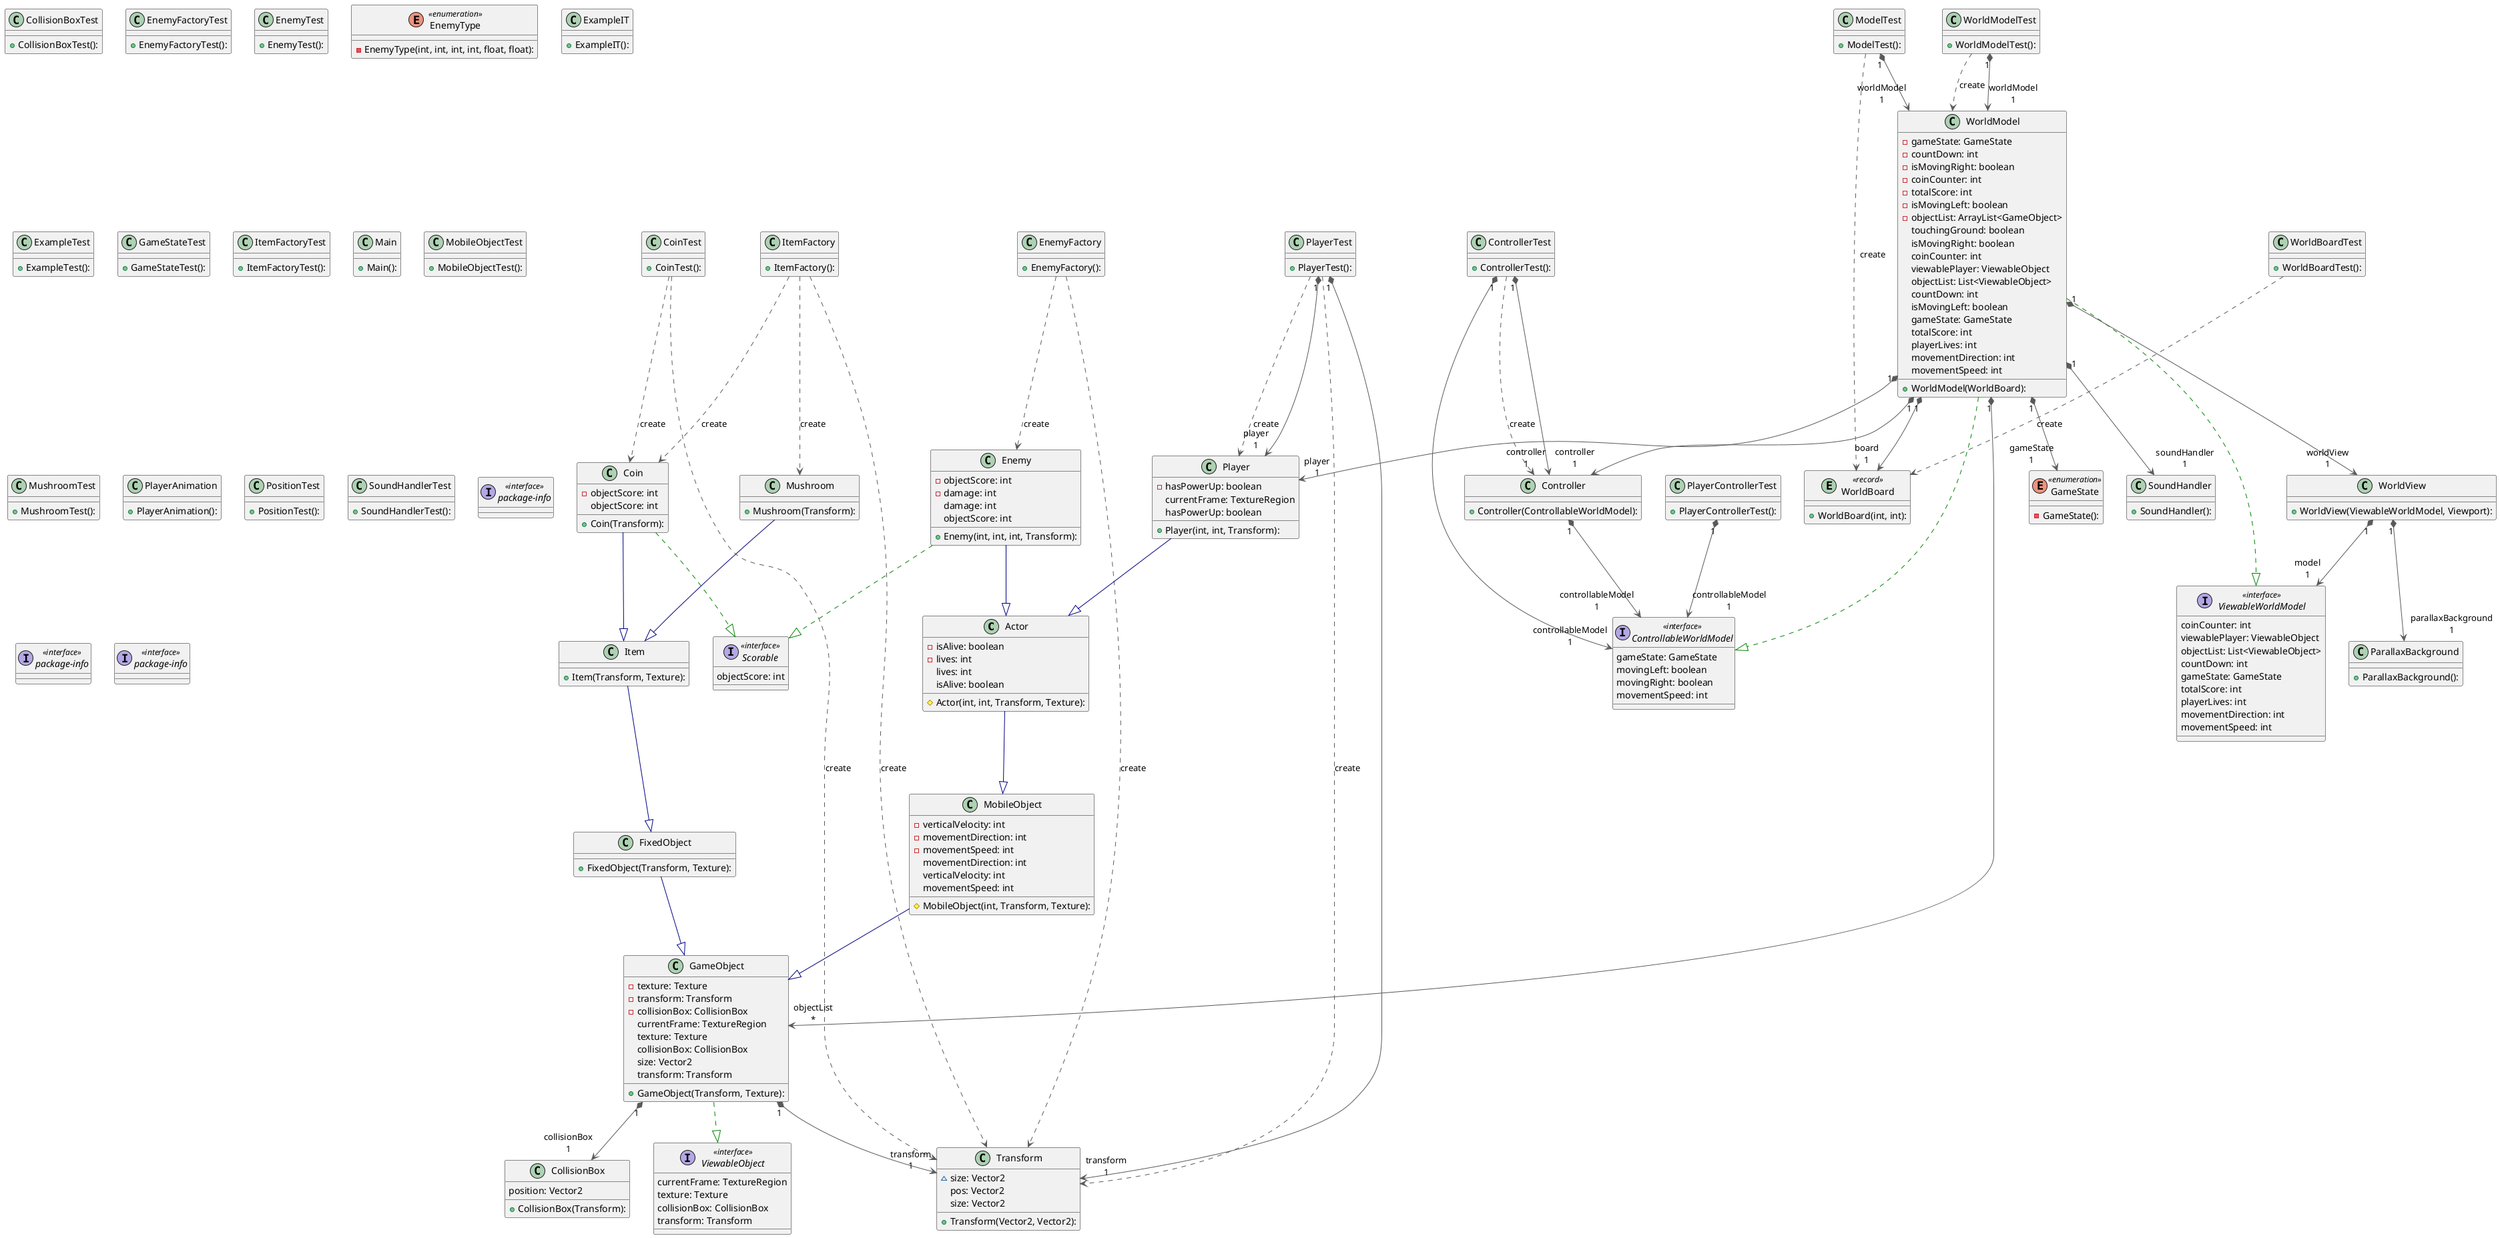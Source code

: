 @startuml

class Actor {
  # Actor(int, int, Transform, Texture): 
  - isAlive: boolean
  - lives: int
   lives: int
   isAlive: boolean
}
class Coin {
  + Coin(Transform): 
  - objectScore: int
   objectScore: int
}
class CoinTest {
  + CoinTest(): 
}
class CollisionBox {
  + CollisionBox(Transform): 
   position: Vector2
}
class CollisionBoxTest {
  + CollisionBoxTest(): 
}
interface ControllableWorldModel << interface >> {
   gameState: GameState
   movingLeft: boolean
   movingRight: boolean
   movementSpeed: int
}
class Controller {
  + Controller(ControllableWorldModel): 
}
class ControllerTest {
  + ControllerTest(): 
}
class Enemy {
  + Enemy(int, int, int, Transform): 
  - objectScore: int
  - damage: int
   damage: int
   objectScore: int
}
class EnemyFactory {
  + EnemyFactory(): 
}
class EnemyFactoryTest {
  + EnemyFactoryTest(): 
}
class EnemyTest {
  + EnemyTest(): 
}
enum EnemyType << enumeration >> {
  - EnemyType(int, int, int, int, float, float): 
}
class ExampleIT {
  + ExampleIT(): 
}
class ExampleTest {
  + ExampleTest(): 
}
class FixedObject {
  + FixedObject(Transform, Texture): 
}
class GameObject {
  + GameObject(Transform, Texture): 
  - texture: Texture
  - transform: Transform
  - collisionBox: CollisionBox
   currentFrame: TextureRegion
   texture: Texture
   collisionBox: CollisionBox
   size: Vector2
   transform: Transform
}
enum GameState << enumeration >> {
  - GameState(): 
}
class GameStateTest {
  + GameStateTest(): 
}
class Item {
  + Item(Transform, Texture): 
}
class ItemFactory {
  + ItemFactory(): 
}
class ItemFactoryTest {
  + ItemFactoryTest(): 
}
class Main {
  + Main(): 
}
class MobileObject {
  # MobileObject(int, Transform, Texture): 
  - verticalVelocity: int
  - movementDirection: int
  - movementSpeed: int
   movementDirection: int
   verticalVelocity: int
   movementSpeed: int
}
class MobileObjectTest {
  + MobileObjectTest(): 
}
class ModelTest {
  + ModelTest(): 
}
class Mushroom {
  + Mushroom(Transform): 
}
class MushroomTest {
  + MushroomTest(): 
}
class ParallaxBackground {
  + ParallaxBackground(): 
}
class Player {
  + Player(int, int, Transform): 
  - hasPowerUp: boolean
   currentFrame: TextureRegion
   hasPowerUp: boolean
}
class PlayerAnimation {
  + PlayerAnimation(): 
}
class PlayerControllerTest {
  + PlayerControllerTest(): 
}
class PlayerTest {
  + PlayerTest(): 
}
class PositionTest {
  + PositionTest(): 
}
interface Scorable << interface >> {
   objectScore: int
}
class SoundHandler {
  + SoundHandler(): 
}
class SoundHandlerTest {
  + SoundHandlerTest(): 
}
class Transform {
  + Transform(Vector2, Vector2): 
  ~ size: Vector2
   pos: Vector2
   size: Vector2
}
interface ViewableObject << interface >> {
   currentFrame: TextureRegion
   texture: Texture
   collisionBox: CollisionBox
   transform: Transform
}
interface ViewableWorldModel << interface >> {
   coinCounter: int
   viewablePlayer: ViewableObject
   objectList: List<ViewableObject>
   countDown: int
   gameState: GameState
   totalScore: int
   playerLives: int
   movementDirection: int
   movementSpeed: int
}
entity WorldBoard << record >> {
  + WorldBoard(int, int): 
}
class WorldBoardTest {
  + WorldBoardTest(): 
}
class WorldModel {
  + WorldModel(WorldBoard): 
  - gameState: GameState
  - countDown: int
  - isMovingRight: boolean
  - coinCounter: int
  - totalScore: int
  - isMovingLeft: boolean
  - objectList: ArrayList<GameObject>
   touchingGround: boolean
   isMovingRight: boolean
   coinCounter: int
   viewablePlayer: ViewableObject
   objectList: List<ViewableObject>
   countDown: int
   isMovingLeft: boolean
   gameState: GameState
   totalScore: int
   playerLives: int
   movementDirection: int
   movementSpeed: int
}
class WorldModelTest {
  + WorldModelTest(): 
}
class WorldView {
  + WorldView(ViewableWorldModel, Viewport): 
}
interface node29 as "package-info" << interface >>
interface node39 as "package-info" << interface >>
interface node40 as "package-info" << interface >>

Actor                   -[#000082,plain]-^  MobileObject           
Coin                    -[#000082,plain]-^  Item                   
Coin                    -[#008200,dashed]-^  Scorable               
CoinTest                -[#595959,dashed]->  Coin                   : "«create»"
CoinTest                -[#595959,dashed]->  Transform              : "«create»"
Controller             "1" *-[#595959,plain]-> "controllableModel\n1" ControllableWorldModel 
ControllerTest         "1" *-[#595959,plain]-> "controllableModel\n1" ControllableWorldModel 
ControllerTest          -[#595959,dashed]->  Controller             : "«create»"
ControllerTest         "1" *-[#595959,plain]-> "controller\n1" Controller             
Enemy                   -[#000082,plain]-^  Actor                  
Enemy                   -[#008200,dashed]-^  Scorable               
EnemyFactory            -[#595959,dashed]->  Enemy                  : "«create»"
EnemyFactory            -[#595959,dashed]->  Transform              : "«create»"
FixedObject             -[#000082,plain]-^  GameObject             
GameObject             "1" *-[#595959,plain]-> "collisionBox\n1" CollisionBox           
GameObject             "1" *-[#595959,plain]-> "transform\n1" Transform              
GameObject              -[#008200,dashed]-^  ViewableObject         
Item                    -[#000082,plain]-^  FixedObject            
ItemFactory             -[#595959,dashed]->  Coin                   : "«create»"
ItemFactory             -[#595959,dashed]->  Mushroom               : "«create»"
ItemFactory             -[#595959,dashed]->  Transform              : "«create»"
MobileObject            -[#000082,plain]-^  GameObject             
ModelTest               -[#595959,dashed]->  WorldBoard             : "«create»"
ModelTest              "1" *-[#595959,plain]-> "worldModel\n1" WorldModel             
Mushroom                -[#000082,plain]-^  Item                   
Player                  -[#000082,plain]-^  Actor                  
PlayerControllerTest   "1" *-[#595959,plain]-> "controllableModel\n1" ControllableWorldModel 
PlayerTest              -[#595959,dashed]->  Player                 : "«create»"
PlayerTest             "1" *-[#595959,plain]-> "player\n1" Player                 
PlayerTest              -[#595959,dashed]->  Transform              : "«create»"
PlayerTest             "1" *-[#595959,plain]-> "transform\n1" Transform              
WorldBoardTest          -[#595959,dashed]->  WorldBoard             : "«create»"
WorldModel              -[#008200,dashed]-^  ControllableWorldModel 
WorldModel             "1" *-[#595959,plain]-> "controller\n1" Controller             
WorldModel             "1" *-[#595959,plain]-> "objectList\n*" GameObject             
WorldModel             "1" *-[#595959,plain]-> "gameState\n1" GameState              
WorldModel             "1" *-[#595959,plain]-> "player\n1" Player                 
WorldModel             "1" *-[#595959,plain]-> "soundHandler\n1" SoundHandler           
WorldModel              -[#008200,dashed]-^  ViewableWorldModel     
WorldModel             "1" *-[#595959,plain]-> "board\n1" WorldBoard             
WorldModel             "1" *-[#595959,plain]-> "worldView\n1" WorldView              
WorldModelTest          -[#595959,dashed]->  WorldModel             : "«create»"
WorldModelTest         "1" *-[#595959,plain]-> "worldModel\n1" WorldModel             
WorldView              "1" *-[#595959,plain]-> "parallaxBackground\n1" ParallaxBackground     
WorldView              "1" *-[#595959,plain]-> "model\n1" ViewableWorldModel     
@enduml
